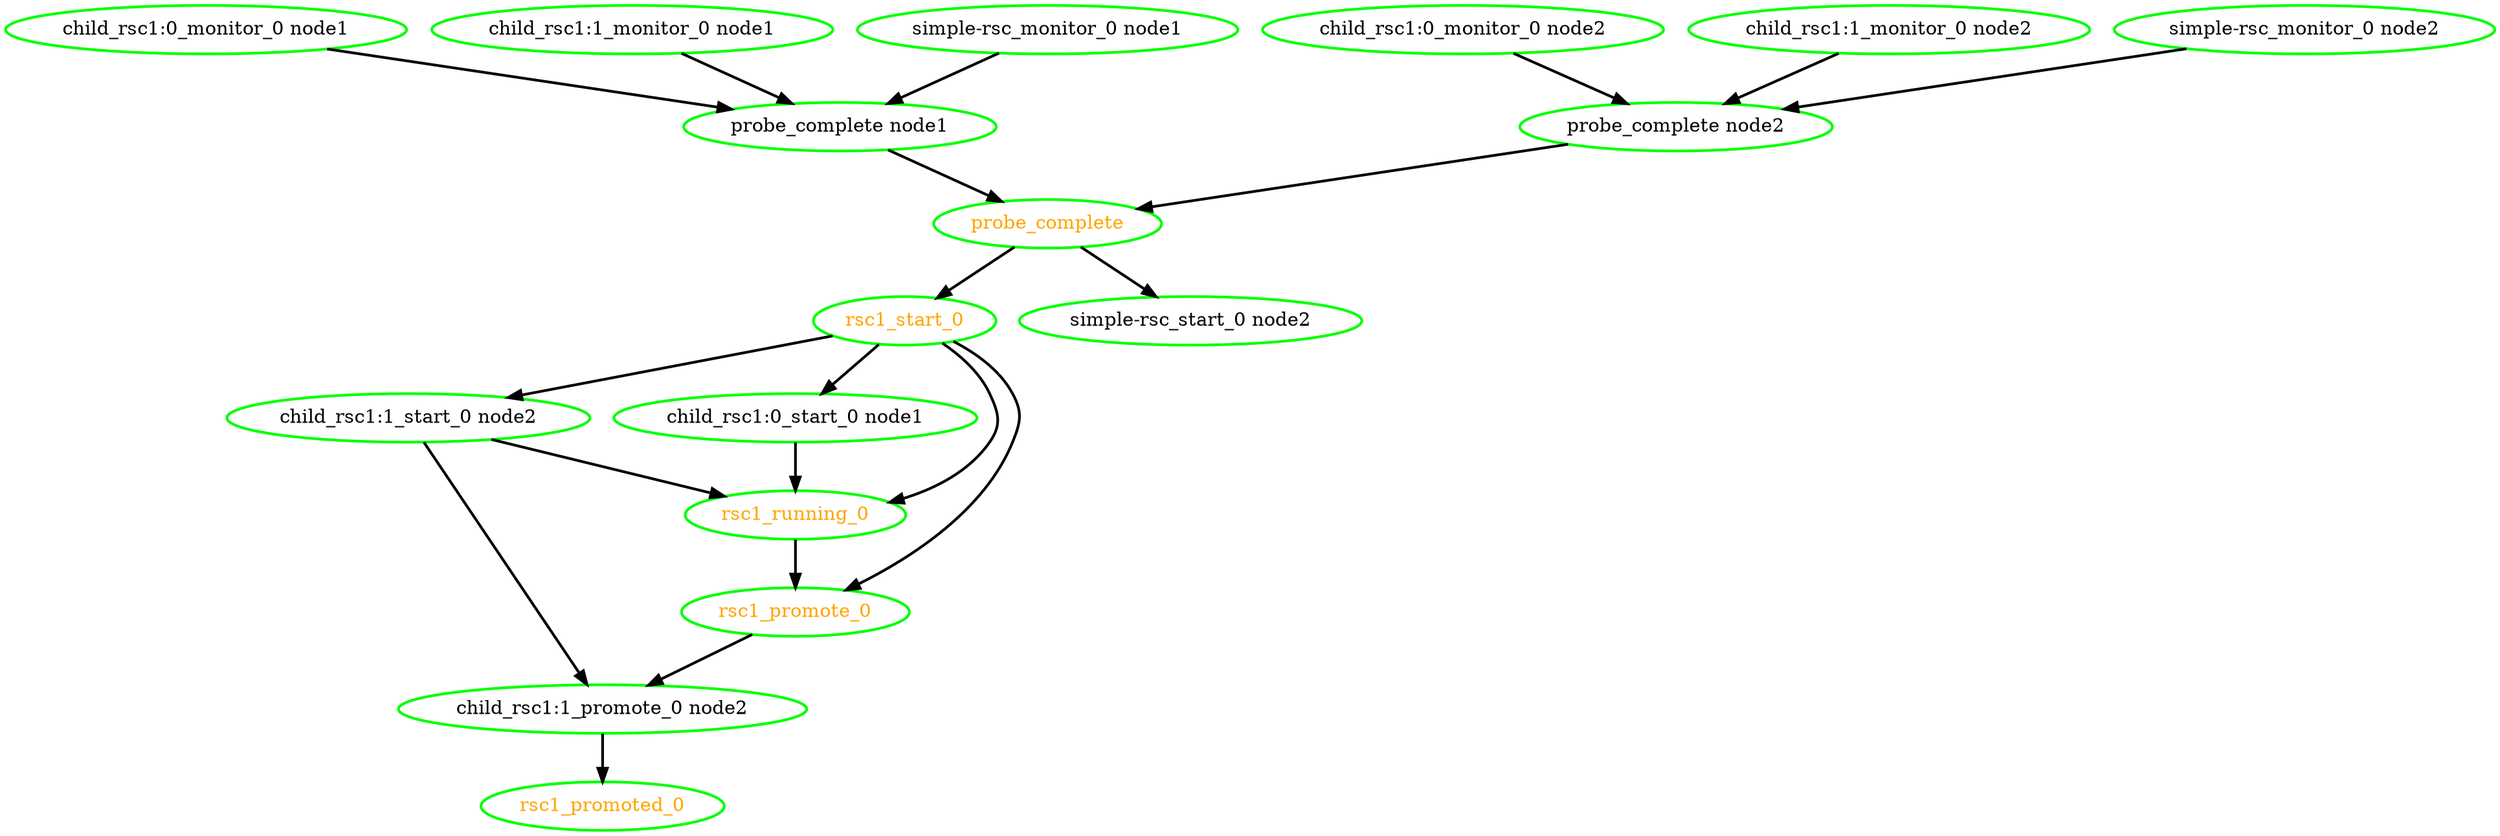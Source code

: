  digraph "g" {
"child_rsc1:0_monitor_0 node1" -> "probe_complete node1" [ style = bold]
"child_rsc1:0_monitor_0 node1" [ style=bold color="green" fontcolor="black" ]
"child_rsc1:0_monitor_0 node2" -> "probe_complete node2" [ style = bold]
"child_rsc1:0_monitor_0 node2" [ style=bold color="green" fontcolor="black" ]
"child_rsc1:0_start_0 node1" -> "rsc1_running_0" [ style = bold]
"child_rsc1:0_start_0 node1" [ style=bold color="green" fontcolor="black" ]
"child_rsc1:1_monitor_0 node1" -> "probe_complete node1" [ style = bold]
"child_rsc1:1_monitor_0 node1" [ style=bold color="green" fontcolor="black" ]
"child_rsc1:1_monitor_0 node2" -> "probe_complete node2" [ style = bold]
"child_rsc1:1_monitor_0 node2" [ style=bold color="green" fontcolor="black" ]
"child_rsc1:1_promote_0 node2" -> "rsc1_promoted_0" [ style = bold]
"child_rsc1:1_promote_0 node2" [ style=bold color="green" fontcolor="black" ]
"child_rsc1:1_start_0 node2" -> "child_rsc1:1_promote_0 node2" [ style = bold]
"child_rsc1:1_start_0 node2" -> "rsc1_running_0" [ style = bold]
"child_rsc1:1_start_0 node2" [ style=bold color="green" fontcolor="black" ]
"probe_complete node1" -> "probe_complete" [ style = bold]
"probe_complete node1" [ style=bold color="green" fontcolor="black" ]
"probe_complete node2" -> "probe_complete" [ style = bold]
"probe_complete node2" [ style=bold color="green" fontcolor="black" ]
"probe_complete" -> "rsc1_start_0" [ style = bold]
"probe_complete" -> "simple-rsc_start_0 node2" [ style = bold]
"probe_complete" [ style=bold color="green" fontcolor="orange" ]
"rsc1_promote_0" -> "child_rsc1:1_promote_0 node2" [ style = bold]
"rsc1_promote_0" [ style=bold color="green" fontcolor="orange" ]
"rsc1_promoted_0" [ style=bold color="green" fontcolor="orange" ]
"rsc1_running_0" -> "rsc1_promote_0" [ style = bold]
"rsc1_running_0" [ style=bold color="green" fontcolor="orange" ]
"rsc1_start_0" -> "child_rsc1:0_start_0 node1" [ style = bold]
"rsc1_start_0" -> "child_rsc1:1_start_0 node2" [ style = bold]
"rsc1_start_0" -> "rsc1_promote_0" [ style = bold]
"rsc1_start_0" -> "rsc1_running_0" [ style = bold]
"rsc1_start_0" [ style=bold color="green" fontcolor="orange" ]
"simple-rsc_monitor_0 node1" -> "probe_complete node1" [ style = bold]
"simple-rsc_monitor_0 node1" [ style=bold color="green" fontcolor="black" ]
"simple-rsc_monitor_0 node2" -> "probe_complete node2" [ style = bold]
"simple-rsc_monitor_0 node2" [ style=bold color="green" fontcolor="black" ]
"simple-rsc_start_0 node2" [ style=bold color="green" fontcolor="black" ]
}
